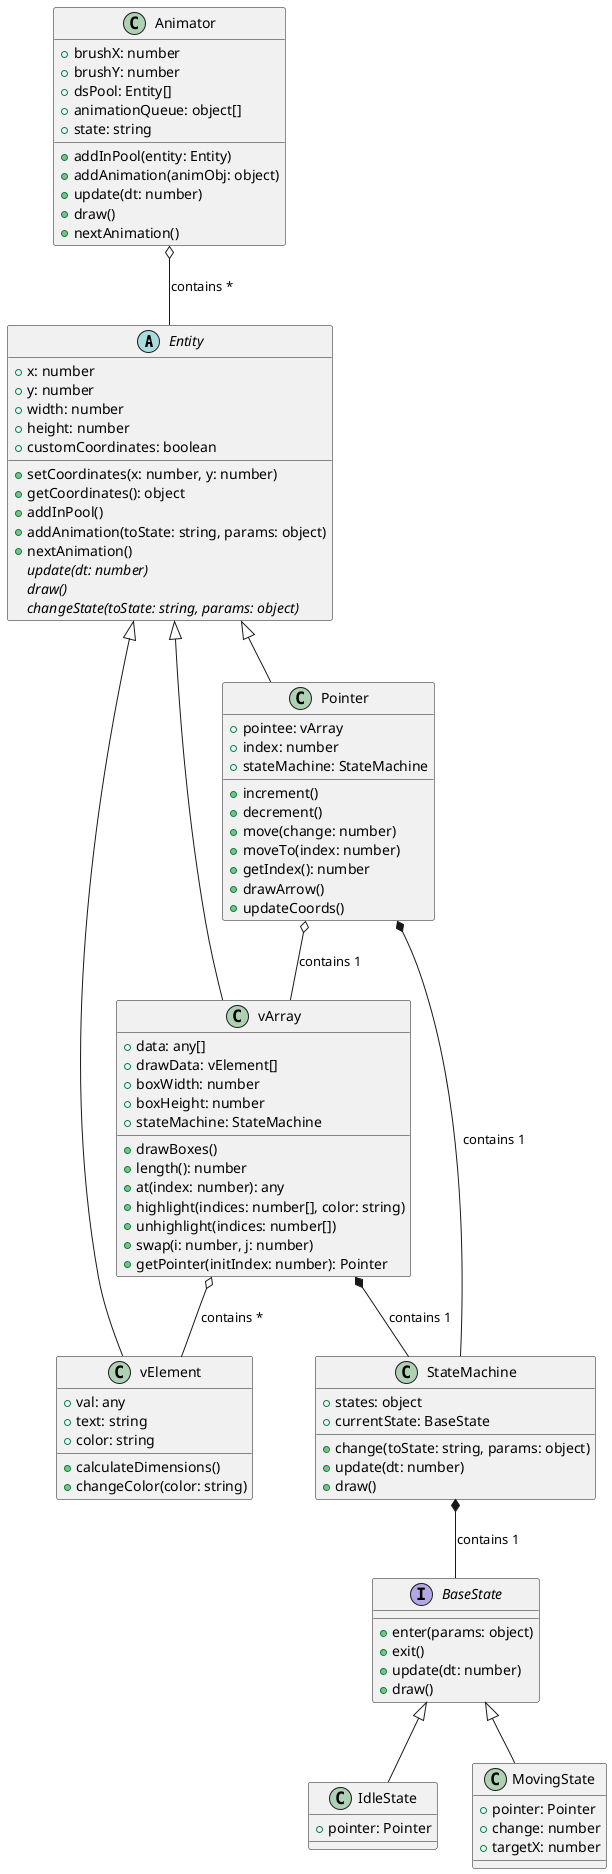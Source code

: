 @startuml
abstract class Entity {
    +x: number
    +y: number
    +width: number
    +height: number
    +customCoordinates: boolean
    +setCoordinates(x: number, y: number)
    +getCoordinates(): object
    +addInPool()
    +addAnimation(toState: string, params: object)
    +nextAnimation()
    {abstract} update(dt: number)
    {abstract} draw()
    {abstract} changeState(toState: string, params: object)
}

class Animator {
    +brushX: number
    +brushY: number
    +dsPool: Entity[]
    +animationQueue: object[]
    +state: string
    +addInPool(entity: Entity)
    +addAnimation(animObj: object)
    +update(dt: number)
    +draw()
    +nextAnimation()
}

class vElement {
    +val: any
    +text: string
    +color: string
    +calculateDimensions()
    +changeColor(color: string)
}

class vArray {
    +data: any[]
    +drawData: vElement[]
    +boxWidth: number
    +boxHeight: number
    +stateMachine: StateMachine
    +drawBoxes()
    +length(): number
    +at(index: number): any
    +highlight(indices: number[], color: string)
    +unhighlight(indices: number[])
    +swap(i: number, j: number)
    +getPointer(initIndex: number): Pointer
}

class Pointer {
    +pointee: vArray
    +index: number
    +stateMachine: StateMachine
    +increment()
    +decrement()
    +move(change: number)
    +moveTo(index: number)
    +getIndex(): number
    +drawArrow()
    +updateCoords()
}

interface BaseState {
    +enter(params: object)
    +exit()
    +update(dt: number)
    +draw()
}

class StateMachine {
    +states: object
    +currentState: BaseState
    +change(toState: string, params: object)
    +update(dt: number)
    +draw()
}

class IdleState {
    +pointer: Pointer
}

class MovingState {
    +pointer: Pointer
    +change: number
    +targetX: number
}

' Relationships
Entity <|-- vElement
Entity <|-- vArray
Entity <|-- Pointer

Animator o-- Entity : contains *

vArray o-- vElement : contains *
Pointer o-- vArray : contains 1

vArray *-- StateMachine : contains 1
Pointer *-- StateMachine : contains 1

StateMachine *-- BaseState : contains 1
BaseState <|-- IdleState
BaseState <|-- MovingState
@enduml